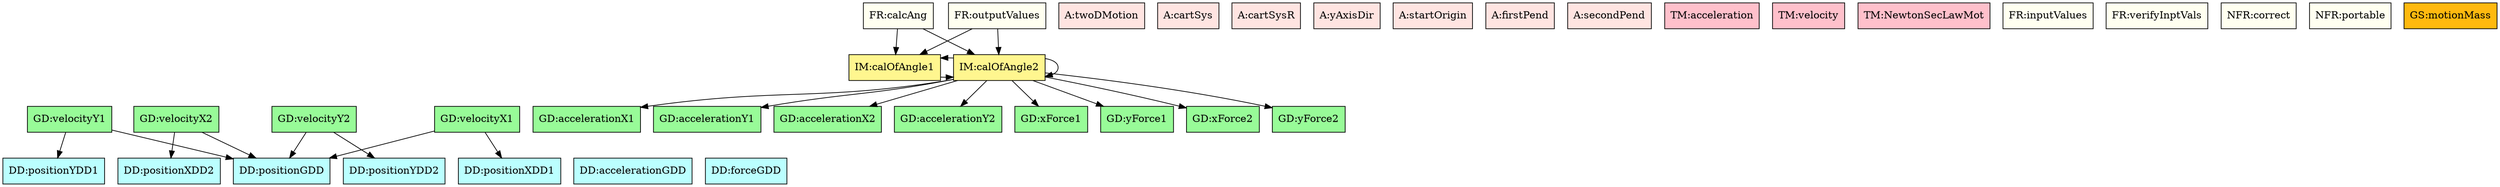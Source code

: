 digraph allvsall {
	v_x1:theory -> velocity;
	v_x1:theory -> p_x1;
	v_y1:theory -> velocity;
	v_y1:theory -> p_y1;
	v_x2:theory -> velocity;
	v_x2:theory -> p_x2;
	v_y2:theory -> velocity;
	v_y2:theory -> p_y2;
	angleIM1 -> angleIM2;
	angleIM2 -> a_x1:theory;
	angleIM2 -> a_y1:theory;
	angleIM2 -> a_x2:theory;
	angleIM2 -> a_y2:theory;
	angleIM2 -> xForce1;
	angleIM2 -> yForce1;
	angleIM2 -> xForce2;
	angleIM2 -> yForce2;
	angleIM2 -> angleIM1;
	angleIM2 -> angleIM2;
	calcAng -> angleIM1;
	calcAng -> angleIM2;
	outputValues -> angleIM1;
	outputValues -> angleIM2;


	twoDMotion	[shape=box, color=black, style=filled, fillcolor=mistyrose, label="A:twoDMotion"];
	cartSys	[shape=box, color=black, style=filled, fillcolor=mistyrose, label="A:cartSys"];
	cartSysR	[shape=box, color=black, style=filled, fillcolor=mistyrose, label="A:cartSysR"];
	yAxisDir	[shape=box, color=black, style=filled, fillcolor=mistyrose, label="A:yAxisDir"];
	startOrigin	[shape=box, color=black, style=filled, fillcolor=mistyrose, label="A:startOrigin"];
	firstPend	[shape=box, color=black, style=filled, fillcolor=mistyrose, label="A:firstPend"];
	secondPend	[shape=box, color=black, style=filled, fillcolor=mistyrose, label="A:secondPend"];

	subgraph A {
	rank="same"
	{twoDMotion, cartSys, cartSysR, yAxisDir, startOrigin, firstPend, secondPend}
	}

	velocity	[shape=box, color=black, style=filled, fillcolor=paleturquoise1, label="DD:positionGDD"];
	p_x1	[shape=box, color=black, style=filled, fillcolor=paleturquoise1, label="DD:positionXDD1"];
	p_y1	[shape=box, color=black, style=filled, fillcolor=paleturquoise1, label="DD:positionYDD1"];
	p_x2	[shape=box, color=black, style=filled, fillcolor=paleturquoise1, label="DD:positionXDD2"];
	p_y2	[shape=box, color=black, style=filled, fillcolor=paleturquoise1, label="DD:positionYDD2"];
	acceleration	[shape=box, color=black, style=filled, fillcolor=paleturquoise1, label="DD:accelerationGDD"];
	force	[shape=box, color=black, style=filled, fillcolor=paleturquoise1, label="DD:forceGDD"];

	subgraph DD {
	rank="same"
	{velocity, p_x1, p_y1, p_x2, p_y2, acceleration, force}
	}

	accelerationTM	[shape=box, color=black, style=filled, fillcolor=pink, label="TM:acceleration"];
	velocityTM	[shape=box, color=black, style=filled, fillcolor=pink, label="TM:velocity"];
	newtonSL	[shape=box, color=black, style=filled, fillcolor=pink, label="TM:NewtonSecLawMot"];

	subgraph TM {
	rank="same"
	{accelerationTM, velocityTM, newtonSL}
	}

	v_x1:theory	[shape=box, color=black, style=filled, fillcolor=palegreen, label="GD:velocityX1"];
	v_y1:theory	[shape=box, color=black, style=filled, fillcolor=palegreen, label="GD:velocityY1"];
	v_x2:theory	[shape=box, color=black, style=filled, fillcolor=palegreen, label="GD:velocityX2"];
	v_y2:theory	[shape=box, color=black, style=filled, fillcolor=palegreen, label="GD:velocityY2"];
	a_x1:theory	[shape=box, color=black, style=filled, fillcolor=palegreen, label="GD:accelerationX1"];
	a_y1:theory	[shape=box, color=black, style=filled, fillcolor=palegreen, label="GD:accelerationY1"];
	a_x2:theory	[shape=box, color=black, style=filled, fillcolor=palegreen, label="GD:accelerationX2"];
	a_y2:theory	[shape=box, color=black, style=filled, fillcolor=palegreen, label="GD:accelerationY2"];
	xForce1	[shape=box, color=black, style=filled, fillcolor=palegreen, label="GD:xForce1"];
	yForce1	[shape=box, color=black, style=filled, fillcolor=palegreen, label="GD:yForce1"];
	xForce2	[shape=box, color=black, style=filled, fillcolor=palegreen, label="GD:xForce2"];
	yForce2	[shape=box, color=black, style=filled, fillcolor=palegreen, label="GD:yForce2"];

	subgraph GD {
	rank="same"
	{v_x1:theory, v_y1:theory, v_x2:theory, v_y2:theory, a_x1:theory, a_y1:theory, a_x2:theory, a_y2:theory, xForce1, yForce1, xForce2, yForce2}
	}

	angleIM1	[shape=box, color=black, style=filled, fillcolor=khaki1, label="IM:calOfAngle1"];
	angleIM2	[shape=box, color=black, style=filled, fillcolor=khaki1, label="IM:calOfAngle2"];

	subgraph IM {
	rank="same"
	{angleIM1, angleIM2}
	}

	inputValues	[shape=box, color=black, style=filled, fillcolor=ivory, label="FR:inputValues"];
	verifyInptVals	[shape=box, color=black, style=filled, fillcolor=ivory, label="FR:verifyInptVals"];
	calcAng	[shape=box, color=black, style=filled, fillcolor=ivory, label="FR:calcAng"];
	outputValues	[shape=box, color=black, style=filled, fillcolor=ivory, label="FR:outputValues"];
	correct	[shape=box, color=black, style=filled, fillcolor=ivory, label="NFR:correct"];
	portable	[shape=box, color=black, style=filled, fillcolor=ivory, label="NFR:portable"];

	subgraph FR {
	rank="same"
	{inputValues, verifyInptVals, calcAng, outputValues, correct, portable}
	}

	motionMass	[shape=box, color=black, style=filled, fillcolor=darkgoldenrod1, label="GS:motionMass"];

	subgraph GS {
	rank="same"
	{motionMass}
	}

}
